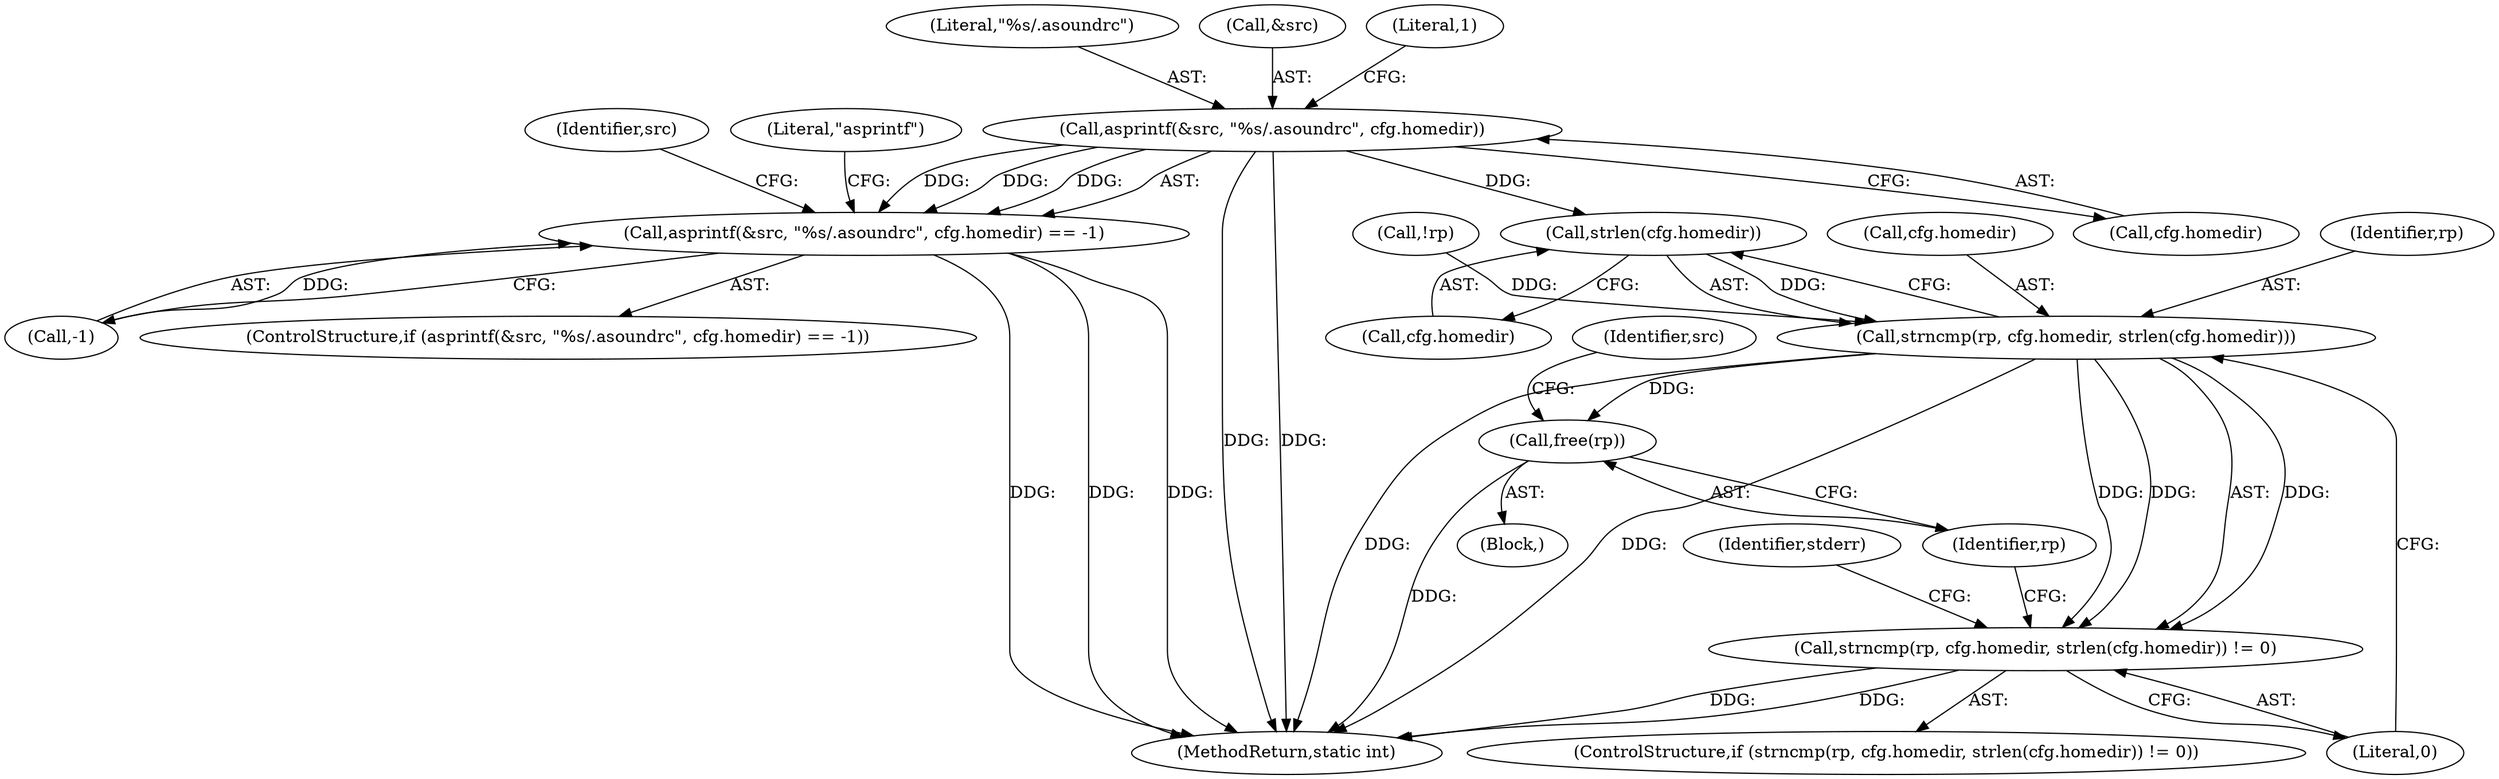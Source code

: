digraph "0_firejail_903fd8a0789ca3cc3c21d84cd0282481515592ef_2@API" {
"1000135" [label="(Call,asprintf(&src, \"%s/.asoundrc\", cfg.homedir))"];
"1000134" [label="(Call,asprintf(&src, \"%s/.asoundrc\", cfg.homedir) == -1)"];
"1000182" [label="(Call,strlen(cfg.homedir))"];
"1000177" [label="(Call,strncmp(rp, cfg.homedir, strlen(cfg.homedir)))"];
"1000176" [label="(Call,strncmp(rp, cfg.homedir, strlen(cfg.homedir)) != 0)"];
"1000193" [label="(Call,free(rp))"];
"1000138" [label="(Literal,\"%s/.asoundrc\")"];
"1000183" [label="(Call,cfg.homedir)"];
"1000193" [label="(Call,free(rp))"];
"1000182" [label="(Call,strlen(cfg.homedir))"];
"1000194" [label="(Identifier,rp)"];
"1000177" [label="(Call,strncmp(rp, cfg.homedir, strlen(cfg.homedir)))"];
"1000176" [label="(Call,strncmp(rp, cfg.homedir, strlen(cfg.homedir)) != 0)"];
"1000136" [label="(Call,&src)"];
"1000150" [label="(Identifier,src)"];
"1000179" [label="(Call,cfg.homedir)"];
"1000145" [label="(Literal,\"asprintf\")"];
"1000158" [label="(Block,)"];
"1000189" [label="(Identifier,stderr)"];
"1000178" [label="(Identifier,rp)"];
"1000142" [label="(Call,-1)"];
"1000134" [label="(Call,asprintf(&src, \"%s/.asoundrc\", cfg.homedir) == -1)"];
"1000143" [label="(Literal,1)"];
"1000208" [label="(MethodReturn,static int)"];
"1000139" [label="(Call,cfg.homedir)"];
"1000133" [label="(ControlStructure,if (asprintf(&src, \"%s/.asoundrc\", cfg.homedir) == -1))"];
"1000186" [label="(Literal,0)"];
"1000175" [label="(ControlStructure,if (strncmp(rp, cfg.homedir, strlen(cfg.homedir)) != 0))"];
"1000166" [label="(Call,!rp)"];
"1000135" [label="(Call,asprintf(&src, \"%s/.asoundrc\", cfg.homedir))"];
"1000196" [label="(Identifier,src)"];
"1000135" -> "1000134"  [label="AST: "];
"1000135" -> "1000139"  [label="CFG: "];
"1000136" -> "1000135"  [label="AST: "];
"1000138" -> "1000135"  [label="AST: "];
"1000139" -> "1000135"  [label="AST: "];
"1000143" -> "1000135"  [label="CFG: "];
"1000135" -> "1000208"  [label="DDG: "];
"1000135" -> "1000208"  [label="DDG: "];
"1000135" -> "1000134"  [label="DDG: "];
"1000135" -> "1000134"  [label="DDG: "];
"1000135" -> "1000134"  [label="DDG: "];
"1000135" -> "1000182"  [label="DDG: "];
"1000134" -> "1000133"  [label="AST: "];
"1000134" -> "1000142"  [label="CFG: "];
"1000142" -> "1000134"  [label="AST: "];
"1000145" -> "1000134"  [label="CFG: "];
"1000150" -> "1000134"  [label="CFG: "];
"1000134" -> "1000208"  [label="DDG: "];
"1000134" -> "1000208"  [label="DDG: "];
"1000134" -> "1000208"  [label="DDG: "];
"1000142" -> "1000134"  [label="DDG: "];
"1000182" -> "1000177"  [label="AST: "];
"1000182" -> "1000183"  [label="CFG: "];
"1000183" -> "1000182"  [label="AST: "];
"1000177" -> "1000182"  [label="CFG: "];
"1000182" -> "1000177"  [label="DDG: "];
"1000177" -> "1000176"  [label="AST: "];
"1000178" -> "1000177"  [label="AST: "];
"1000179" -> "1000177"  [label="AST: "];
"1000186" -> "1000177"  [label="CFG: "];
"1000177" -> "1000208"  [label="DDG: "];
"1000177" -> "1000208"  [label="DDG: "];
"1000177" -> "1000176"  [label="DDG: "];
"1000177" -> "1000176"  [label="DDG: "];
"1000177" -> "1000176"  [label="DDG: "];
"1000166" -> "1000177"  [label="DDG: "];
"1000177" -> "1000193"  [label="DDG: "];
"1000176" -> "1000175"  [label="AST: "];
"1000176" -> "1000186"  [label="CFG: "];
"1000186" -> "1000176"  [label="AST: "];
"1000189" -> "1000176"  [label="CFG: "];
"1000194" -> "1000176"  [label="CFG: "];
"1000176" -> "1000208"  [label="DDG: "];
"1000176" -> "1000208"  [label="DDG: "];
"1000193" -> "1000158"  [label="AST: "];
"1000193" -> "1000194"  [label="CFG: "];
"1000194" -> "1000193"  [label="AST: "];
"1000196" -> "1000193"  [label="CFG: "];
"1000193" -> "1000208"  [label="DDG: "];
}
